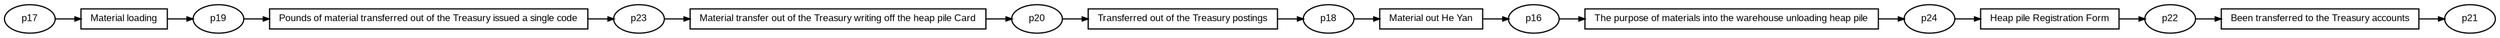digraph G {ranksep=".3"; fontsize="8"; remincross=true; margin="0.0,0.0"; fontname="Arial";rankdir="LR"; 
edge [arrowsize="0.5"];
node [height=".2",width=".2",fontname="Arial",fontsize="8"];
t0 [shape="box",label="Heap pile Registration Form"];
t1 [shape="box",label="Material loading"];
t2 [shape="box",label="Material transfer out of the Treasury writing off the heap pile Card"];
t3 [shape="box",label="Transferred out of the Treasury postings"];
t4 [shape="box",label="Been transferred to the Treasury accounts"];
t5 [shape="box",label="Material out He Yan"];
t6 [shape="box",label="The purpose of materials into the warehouse unloading heap pile"];
t7 [shape="box",label="Pounds of material transferred out of the Treasury issued a single code"];
p0 [shape="oval",label="p16"];
p1 [shape="oval",label="p17"];
p2 [shape="oval",label="p18"];
p3 [shape="oval",label="p19"];
p4 [shape="oval",label="p20"];
p5 [shape="oval",label="p21"];
p6 [shape="oval",label="p22"];
p7 [shape="oval",label="p23"];
p8 [shape="oval",label="p24"];
t4 -> p5[label=""];
p1 -> t1[label=""];
p4 -> t3[label=""];
p6 -> t4[label=""];
t1 -> p3[label=""];
p0 -> t6[label=""];
t7 -> p7[label=""];
p8 -> t0[label=""];
p2 -> t5[label=""];
t5 -> p0[label=""];
t3 -> p2[label=""];
t2 -> p4[label=""];
p7 -> t2[label=""];
t0 -> p6[label=""];
p3 -> t7[label=""];
t6 -> p8[label=""];
}
